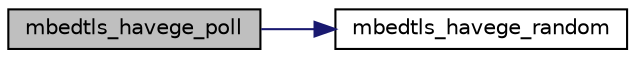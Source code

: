 digraph "mbedtls_havege_poll"
{
 // LATEX_PDF_SIZE
  edge [fontname="Helvetica",fontsize="10",labelfontname="Helvetica",labelfontsize="10"];
  node [fontname="Helvetica",fontsize="10",shape=record];
  rankdir="LR";
  Node1 [label="mbedtls_havege_poll",height=0.2,width=0.4,color="black", fillcolor="grey75", style="filled", fontcolor="black",tooltip="HAVEGE based entropy poll callback."];
  Node1 -> Node2 [color="midnightblue",fontsize="10",style="solid",fontname="Helvetica"];
  Node2 [label="mbedtls_havege_random",height=0.2,width=0.4,color="black", fillcolor="white", style="filled",URL="$d4/d3f/havege_8c.html#a6dd2ee6999fe07a6e5b36bca3ba474a4",tooltip="HAVEGE rand function."];
}
